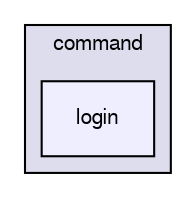 digraph "C:/Workspace_Java_SE_3/Project/src/by/epam/project/command/login" {
  bgcolor=transparent;
  compound=true
  node [ fontsize="10", fontname="FreeSans"];
  edge [ labelfontsize="10", labelfontname="FreeSans"];
  subgraph clusterdir_f5c7764a6571c5e1f8670ce08ac82de3 {
    graph [ bgcolor="#ddddee", pencolor="black", label="command" fontname="FreeSans", fontsize="10", URL="dir_f5c7764a6571c5e1f8670ce08ac82de3.html"]
  dir_1b127dca06a03d393aefd81cc62b263c [shape=box, label="login", style="filled", fillcolor="#eeeeff", pencolor="black", URL="dir_1b127dca06a03d393aefd81cc62b263c.html"];
  }
}

